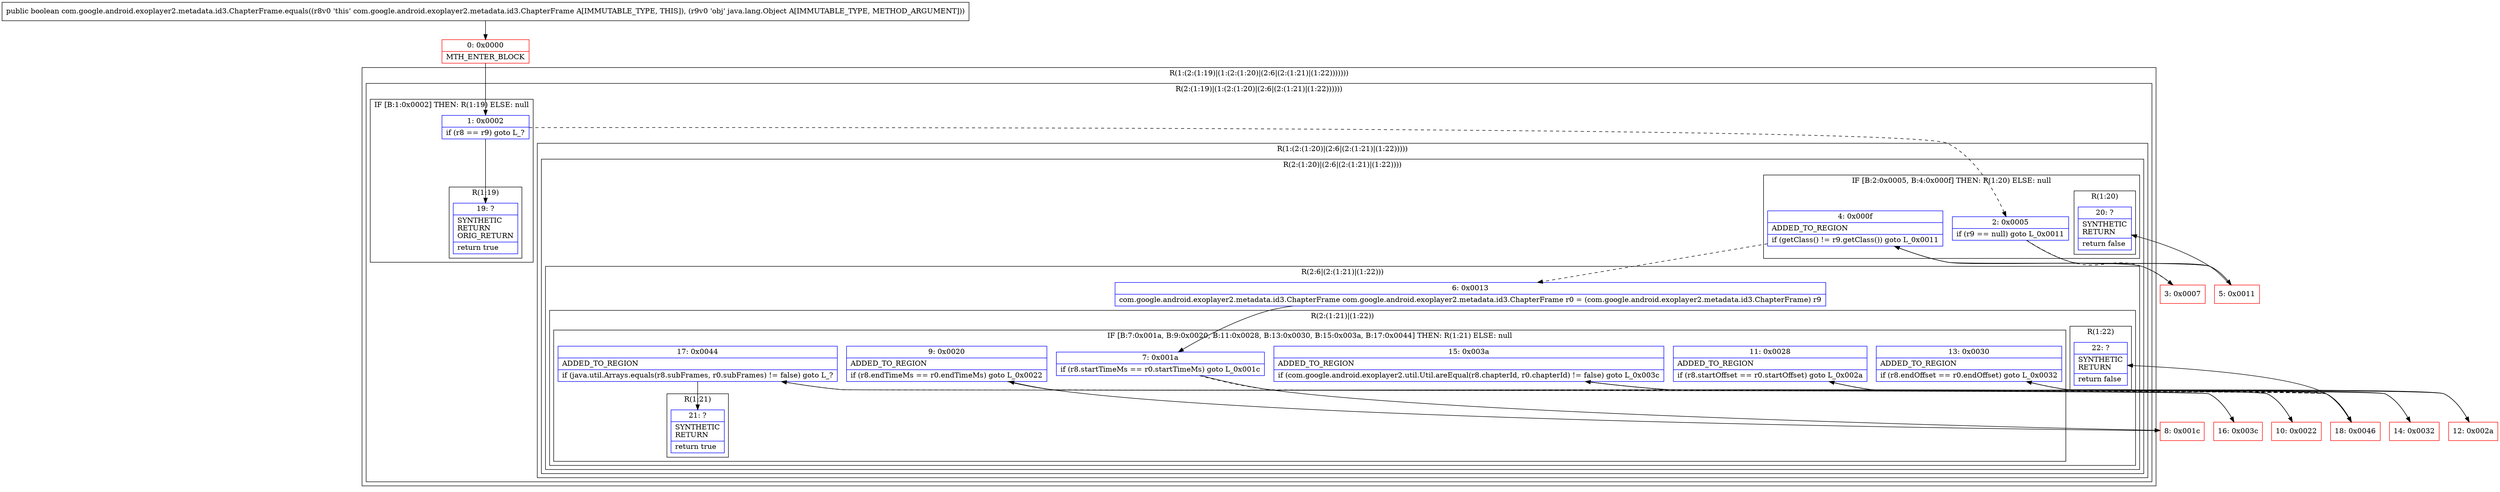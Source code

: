 digraph "CFG forcom.google.android.exoplayer2.metadata.id3.ChapterFrame.equals(Ljava\/lang\/Object;)Z" {
subgraph cluster_Region_1292199837 {
label = "R(1:(2:(1:19)|(1:(2:(1:20)|(2:6|(2:(1:21)|(1:22)))))))";
node [shape=record,color=blue];
subgraph cluster_Region_1428644852 {
label = "R(2:(1:19)|(1:(2:(1:20)|(2:6|(2:(1:21)|(1:22))))))";
node [shape=record,color=blue];
subgraph cluster_IfRegion_249645600 {
label = "IF [B:1:0x0002] THEN: R(1:19) ELSE: null";
node [shape=record,color=blue];
Node_1 [shape=record,label="{1\:\ 0x0002|if (r8 == r9) goto L_?\l}"];
subgraph cluster_Region_587342666 {
label = "R(1:19)";
node [shape=record,color=blue];
Node_19 [shape=record,label="{19\:\ ?|SYNTHETIC\lRETURN\lORIG_RETURN\l|return true\l}"];
}
}
subgraph cluster_Region_1172148536 {
label = "R(1:(2:(1:20)|(2:6|(2:(1:21)|(1:22)))))";
node [shape=record,color=blue];
subgraph cluster_Region_730559156 {
label = "R(2:(1:20)|(2:6|(2:(1:21)|(1:22))))";
node [shape=record,color=blue];
subgraph cluster_IfRegion_792698287 {
label = "IF [B:2:0x0005, B:4:0x000f] THEN: R(1:20) ELSE: null";
node [shape=record,color=blue];
Node_2 [shape=record,label="{2\:\ 0x0005|if (r9 == null) goto L_0x0011\l}"];
Node_4 [shape=record,label="{4\:\ 0x000f|ADDED_TO_REGION\l|if (getClass() != r9.getClass()) goto L_0x0011\l}"];
subgraph cluster_Region_487973745 {
label = "R(1:20)";
node [shape=record,color=blue];
Node_20 [shape=record,label="{20\:\ ?|SYNTHETIC\lRETURN\l|return false\l}"];
}
}
subgraph cluster_Region_417010747 {
label = "R(2:6|(2:(1:21)|(1:22)))";
node [shape=record,color=blue];
Node_6 [shape=record,label="{6\:\ 0x0013|com.google.android.exoplayer2.metadata.id3.ChapterFrame com.google.android.exoplayer2.metadata.id3.ChapterFrame r0 = (com.google.android.exoplayer2.metadata.id3.ChapterFrame) r9\l}"];
subgraph cluster_Region_879293882 {
label = "R(2:(1:21)|(1:22))";
node [shape=record,color=blue];
subgraph cluster_IfRegion_122158922 {
label = "IF [B:7:0x001a, B:9:0x0020, B:11:0x0028, B:13:0x0030, B:15:0x003a, B:17:0x0044] THEN: R(1:21) ELSE: null";
node [shape=record,color=blue];
Node_7 [shape=record,label="{7\:\ 0x001a|if (r8.startTimeMs == r0.startTimeMs) goto L_0x001c\l}"];
Node_9 [shape=record,label="{9\:\ 0x0020|ADDED_TO_REGION\l|if (r8.endTimeMs == r0.endTimeMs) goto L_0x0022\l}"];
Node_11 [shape=record,label="{11\:\ 0x0028|ADDED_TO_REGION\l|if (r8.startOffset == r0.startOffset) goto L_0x002a\l}"];
Node_13 [shape=record,label="{13\:\ 0x0030|ADDED_TO_REGION\l|if (r8.endOffset == r0.endOffset) goto L_0x0032\l}"];
Node_15 [shape=record,label="{15\:\ 0x003a|ADDED_TO_REGION\l|if (com.google.android.exoplayer2.util.Util.areEqual(r8.chapterId, r0.chapterId) != false) goto L_0x003c\l}"];
Node_17 [shape=record,label="{17\:\ 0x0044|ADDED_TO_REGION\l|if (java.util.Arrays.equals(r8.subFrames, r0.subFrames) != false) goto L_?\l}"];
subgraph cluster_Region_1149644625 {
label = "R(1:21)";
node [shape=record,color=blue];
Node_21 [shape=record,label="{21\:\ ?|SYNTHETIC\lRETURN\l|return true\l}"];
}
}
subgraph cluster_Region_386338955 {
label = "R(1:22)";
node [shape=record,color=blue];
Node_22 [shape=record,label="{22\:\ ?|SYNTHETIC\lRETURN\l|return false\l}"];
}
}
}
}
}
}
}
Node_0 [shape=record,color=red,label="{0\:\ 0x0000|MTH_ENTER_BLOCK\l}"];
Node_3 [shape=record,color=red,label="{3\:\ 0x0007}"];
Node_5 [shape=record,color=red,label="{5\:\ 0x0011}"];
Node_8 [shape=record,color=red,label="{8\:\ 0x001c}"];
Node_10 [shape=record,color=red,label="{10\:\ 0x0022}"];
Node_12 [shape=record,color=red,label="{12\:\ 0x002a}"];
Node_14 [shape=record,color=red,label="{14\:\ 0x0032}"];
Node_16 [shape=record,color=red,label="{16\:\ 0x003c}"];
Node_18 [shape=record,color=red,label="{18\:\ 0x0046}"];
MethodNode[shape=record,label="{public boolean com.google.android.exoplayer2.metadata.id3.ChapterFrame.equals((r8v0 'this' com.google.android.exoplayer2.metadata.id3.ChapterFrame A[IMMUTABLE_TYPE, THIS]), (r9v0 'obj' java.lang.Object A[IMMUTABLE_TYPE, METHOD_ARGUMENT])) }"];
MethodNode -> Node_0;
Node_1 -> Node_2[style=dashed];
Node_1 -> Node_19;
Node_2 -> Node_3[style=dashed];
Node_2 -> Node_5;
Node_4 -> Node_5;
Node_4 -> Node_6[style=dashed];
Node_6 -> Node_7;
Node_7 -> Node_8;
Node_7 -> Node_18[style=dashed];
Node_9 -> Node_10;
Node_9 -> Node_18[style=dashed];
Node_11 -> Node_12;
Node_11 -> Node_18[style=dashed];
Node_13 -> Node_14;
Node_13 -> Node_18[style=dashed];
Node_15 -> Node_16;
Node_15 -> Node_18[style=dashed];
Node_17 -> Node_18[style=dashed];
Node_17 -> Node_21;
Node_0 -> Node_1;
Node_3 -> Node_4;
Node_5 -> Node_20;
Node_8 -> Node_9;
Node_10 -> Node_11;
Node_12 -> Node_13;
Node_14 -> Node_15;
Node_16 -> Node_17;
Node_18 -> Node_22;
}

